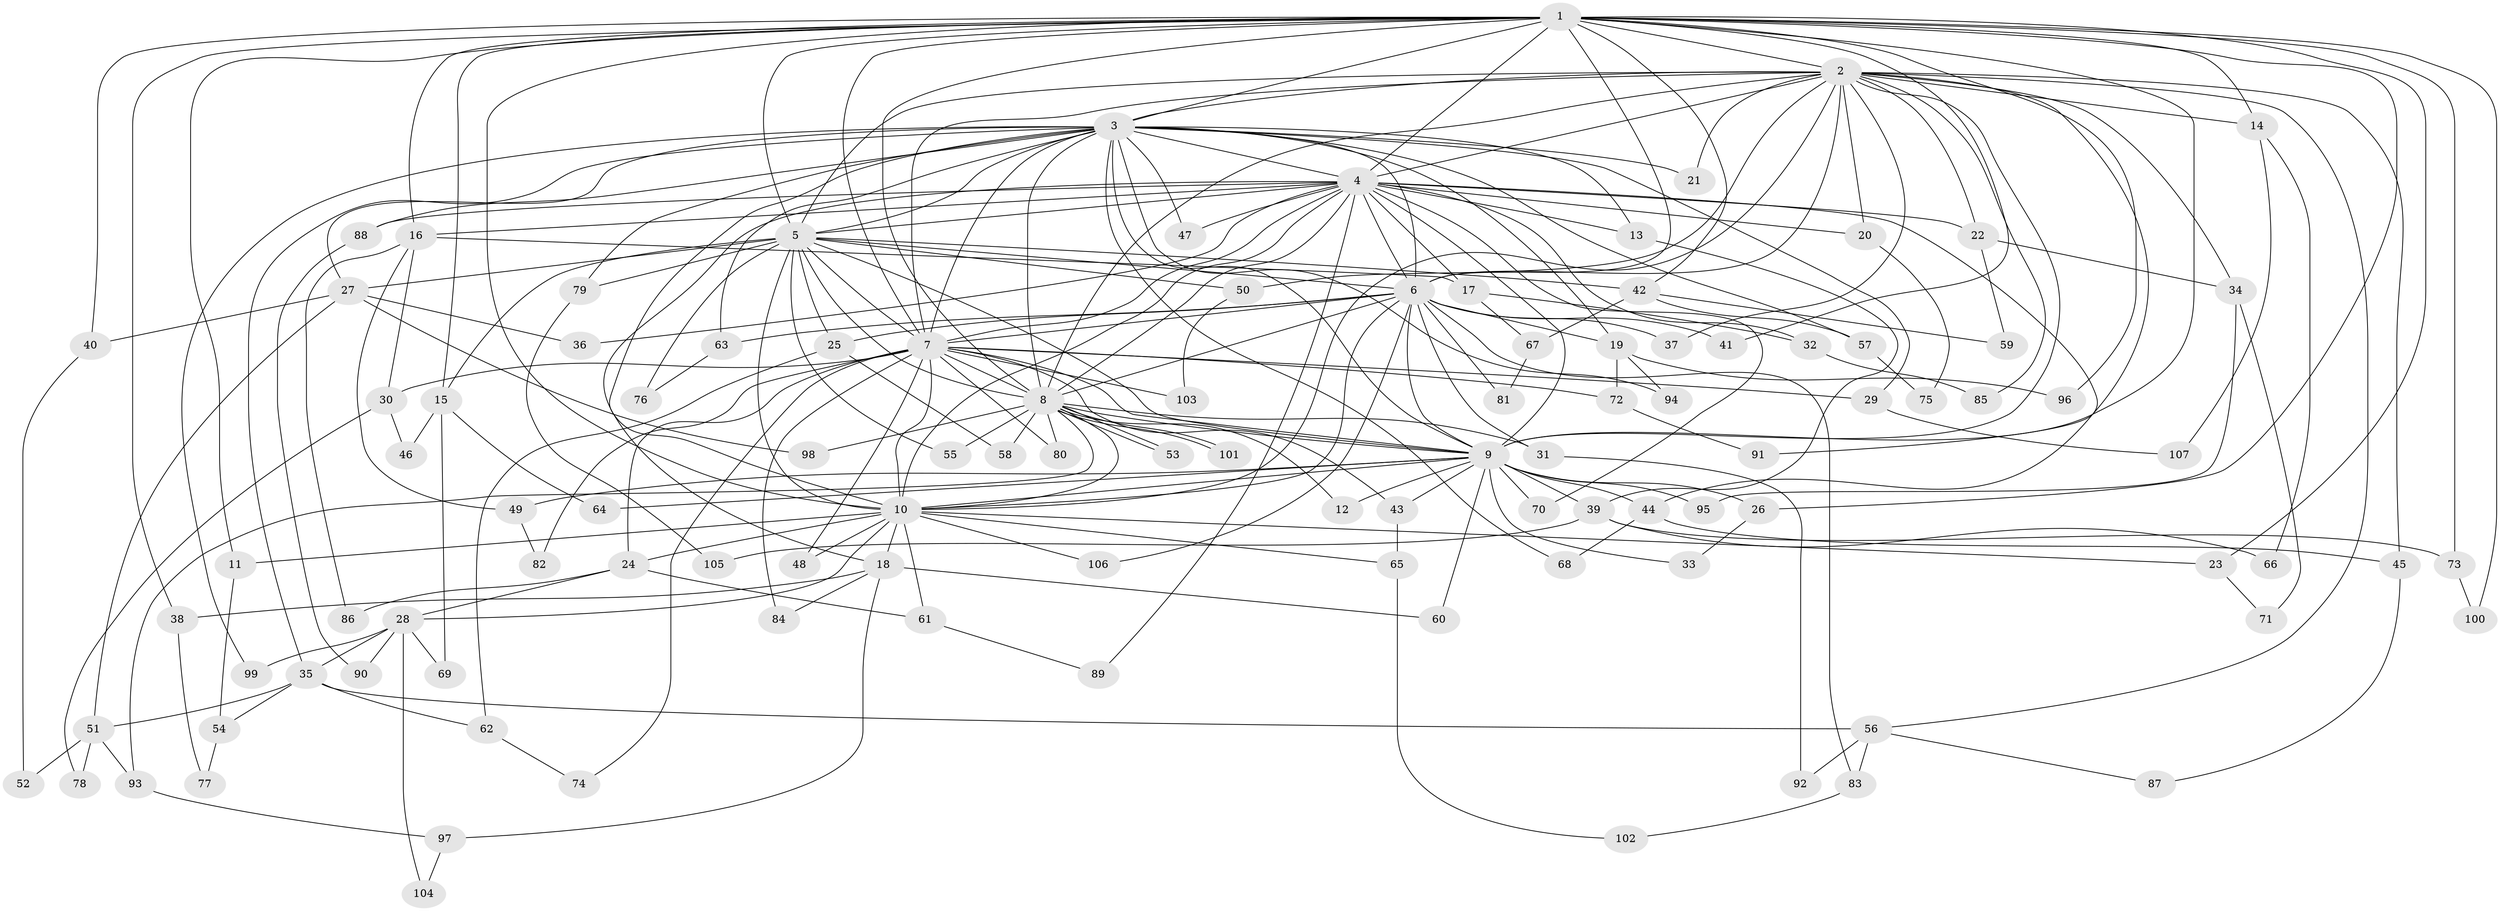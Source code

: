 // Generated by graph-tools (version 1.1) at 2025/13/03/09/25 04:13:56]
// undirected, 107 vertices, 239 edges
graph export_dot {
graph [start="1"]
  node [color=gray90,style=filled];
  1;
  2;
  3;
  4;
  5;
  6;
  7;
  8;
  9;
  10;
  11;
  12;
  13;
  14;
  15;
  16;
  17;
  18;
  19;
  20;
  21;
  22;
  23;
  24;
  25;
  26;
  27;
  28;
  29;
  30;
  31;
  32;
  33;
  34;
  35;
  36;
  37;
  38;
  39;
  40;
  41;
  42;
  43;
  44;
  45;
  46;
  47;
  48;
  49;
  50;
  51;
  52;
  53;
  54;
  55;
  56;
  57;
  58;
  59;
  60;
  61;
  62;
  63;
  64;
  65;
  66;
  67;
  68;
  69;
  70;
  71;
  72;
  73;
  74;
  75;
  76;
  77;
  78;
  79;
  80;
  81;
  82;
  83;
  84;
  85;
  86;
  87;
  88;
  89;
  90;
  91;
  92;
  93;
  94;
  95;
  96;
  97;
  98;
  99;
  100;
  101;
  102;
  103;
  104;
  105;
  106;
  107;
  1 -- 2;
  1 -- 3;
  1 -- 4;
  1 -- 5;
  1 -- 6;
  1 -- 7;
  1 -- 8;
  1 -- 9;
  1 -- 10;
  1 -- 11;
  1 -- 14;
  1 -- 15;
  1 -- 16;
  1 -- 23;
  1 -- 26;
  1 -- 38;
  1 -- 40;
  1 -- 41;
  1 -- 42;
  1 -- 73;
  1 -- 96;
  1 -- 100;
  2 -- 3;
  2 -- 4;
  2 -- 5;
  2 -- 6;
  2 -- 7;
  2 -- 8;
  2 -- 9;
  2 -- 10;
  2 -- 14;
  2 -- 20;
  2 -- 21;
  2 -- 22;
  2 -- 34;
  2 -- 37;
  2 -- 45;
  2 -- 50;
  2 -- 56;
  2 -- 85;
  2 -- 91;
  3 -- 4;
  3 -- 5;
  3 -- 6;
  3 -- 7;
  3 -- 8;
  3 -- 9;
  3 -- 10;
  3 -- 13;
  3 -- 19;
  3 -- 21;
  3 -- 27;
  3 -- 29;
  3 -- 35;
  3 -- 47;
  3 -- 57;
  3 -- 63;
  3 -- 68;
  3 -- 79;
  3 -- 88;
  3 -- 94;
  3 -- 99;
  4 -- 5;
  4 -- 6;
  4 -- 7;
  4 -- 8;
  4 -- 9;
  4 -- 10;
  4 -- 13;
  4 -- 16;
  4 -- 17;
  4 -- 18;
  4 -- 20;
  4 -- 22;
  4 -- 32;
  4 -- 36;
  4 -- 44;
  4 -- 47;
  4 -- 70;
  4 -- 88;
  4 -- 89;
  5 -- 6;
  5 -- 7;
  5 -- 8;
  5 -- 9;
  5 -- 10;
  5 -- 15;
  5 -- 25;
  5 -- 27;
  5 -- 42;
  5 -- 50;
  5 -- 55;
  5 -- 76;
  5 -- 79;
  6 -- 7;
  6 -- 8;
  6 -- 9;
  6 -- 10;
  6 -- 19;
  6 -- 25;
  6 -- 31;
  6 -- 37;
  6 -- 41;
  6 -- 63;
  6 -- 81;
  6 -- 83;
  6 -- 106;
  7 -- 8;
  7 -- 9;
  7 -- 10;
  7 -- 24;
  7 -- 29;
  7 -- 30;
  7 -- 43;
  7 -- 48;
  7 -- 72;
  7 -- 74;
  7 -- 80;
  7 -- 82;
  7 -- 84;
  7 -- 103;
  8 -- 9;
  8 -- 10;
  8 -- 12;
  8 -- 31;
  8 -- 53;
  8 -- 53;
  8 -- 55;
  8 -- 58;
  8 -- 80;
  8 -- 93;
  8 -- 98;
  8 -- 101;
  8 -- 101;
  9 -- 10;
  9 -- 12;
  9 -- 26;
  9 -- 33;
  9 -- 39;
  9 -- 43;
  9 -- 44;
  9 -- 49;
  9 -- 60;
  9 -- 64;
  9 -- 70;
  9 -- 95;
  10 -- 11;
  10 -- 18;
  10 -- 23;
  10 -- 24;
  10 -- 28;
  10 -- 48;
  10 -- 61;
  10 -- 65;
  10 -- 106;
  11 -- 54;
  13 -- 39;
  14 -- 66;
  14 -- 107;
  15 -- 46;
  15 -- 64;
  15 -- 69;
  16 -- 17;
  16 -- 30;
  16 -- 49;
  16 -- 86;
  17 -- 32;
  17 -- 67;
  18 -- 38;
  18 -- 60;
  18 -- 84;
  18 -- 97;
  19 -- 72;
  19 -- 94;
  19 -- 96;
  20 -- 75;
  22 -- 34;
  22 -- 59;
  23 -- 71;
  24 -- 28;
  24 -- 61;
  24 -- 86;
  25 -- 58;
  25 -- 62;
  26 -- 33;
  27 -- 36;
  27 -- 40;
  27 -- 51;
  27 -- 98;
  28 -- 35;
  28 -- 69;
  28 -- 90;
  28 -- 99;
  28 -- 104;
  29 -- 107;
  30 -- 46;
  30 -- 78;
  31 -- 92;
  32 -- 85;
  34 -- 71;
  34 -- 95;
  35 -- 51;
  35 -- 54;
  35 -- 56;
  35 -- 62;
  38 -- 77;
  39 -- 66;
  39 -- 73;
  39 -- 105;
  40 -- 52;
  42 -- 57;
  42 -- 59;
  42 -- 67;
  43 -- 65;
  44 -- 45;
  44 -- 68;
  45 -- 87;
  49 -- 82;
  50 -- 103;
  51 -- 52;
  51 -- 78;
  51 -- 93;
  54 -- 77;
  56 -- 83;
  56 -- 87;
  56 -- 92;
  57 -- 75;
  61 -- 89;
  62 -- 74;
  63 -- 76;
  65 -- 102;
  67 -- 81;
  72 -- 91;
  73 -- 100;
  79 -- 105;
  83 -- 102;
  88 -- 90;
  93 -- 97;
  97 -- 104;
}

